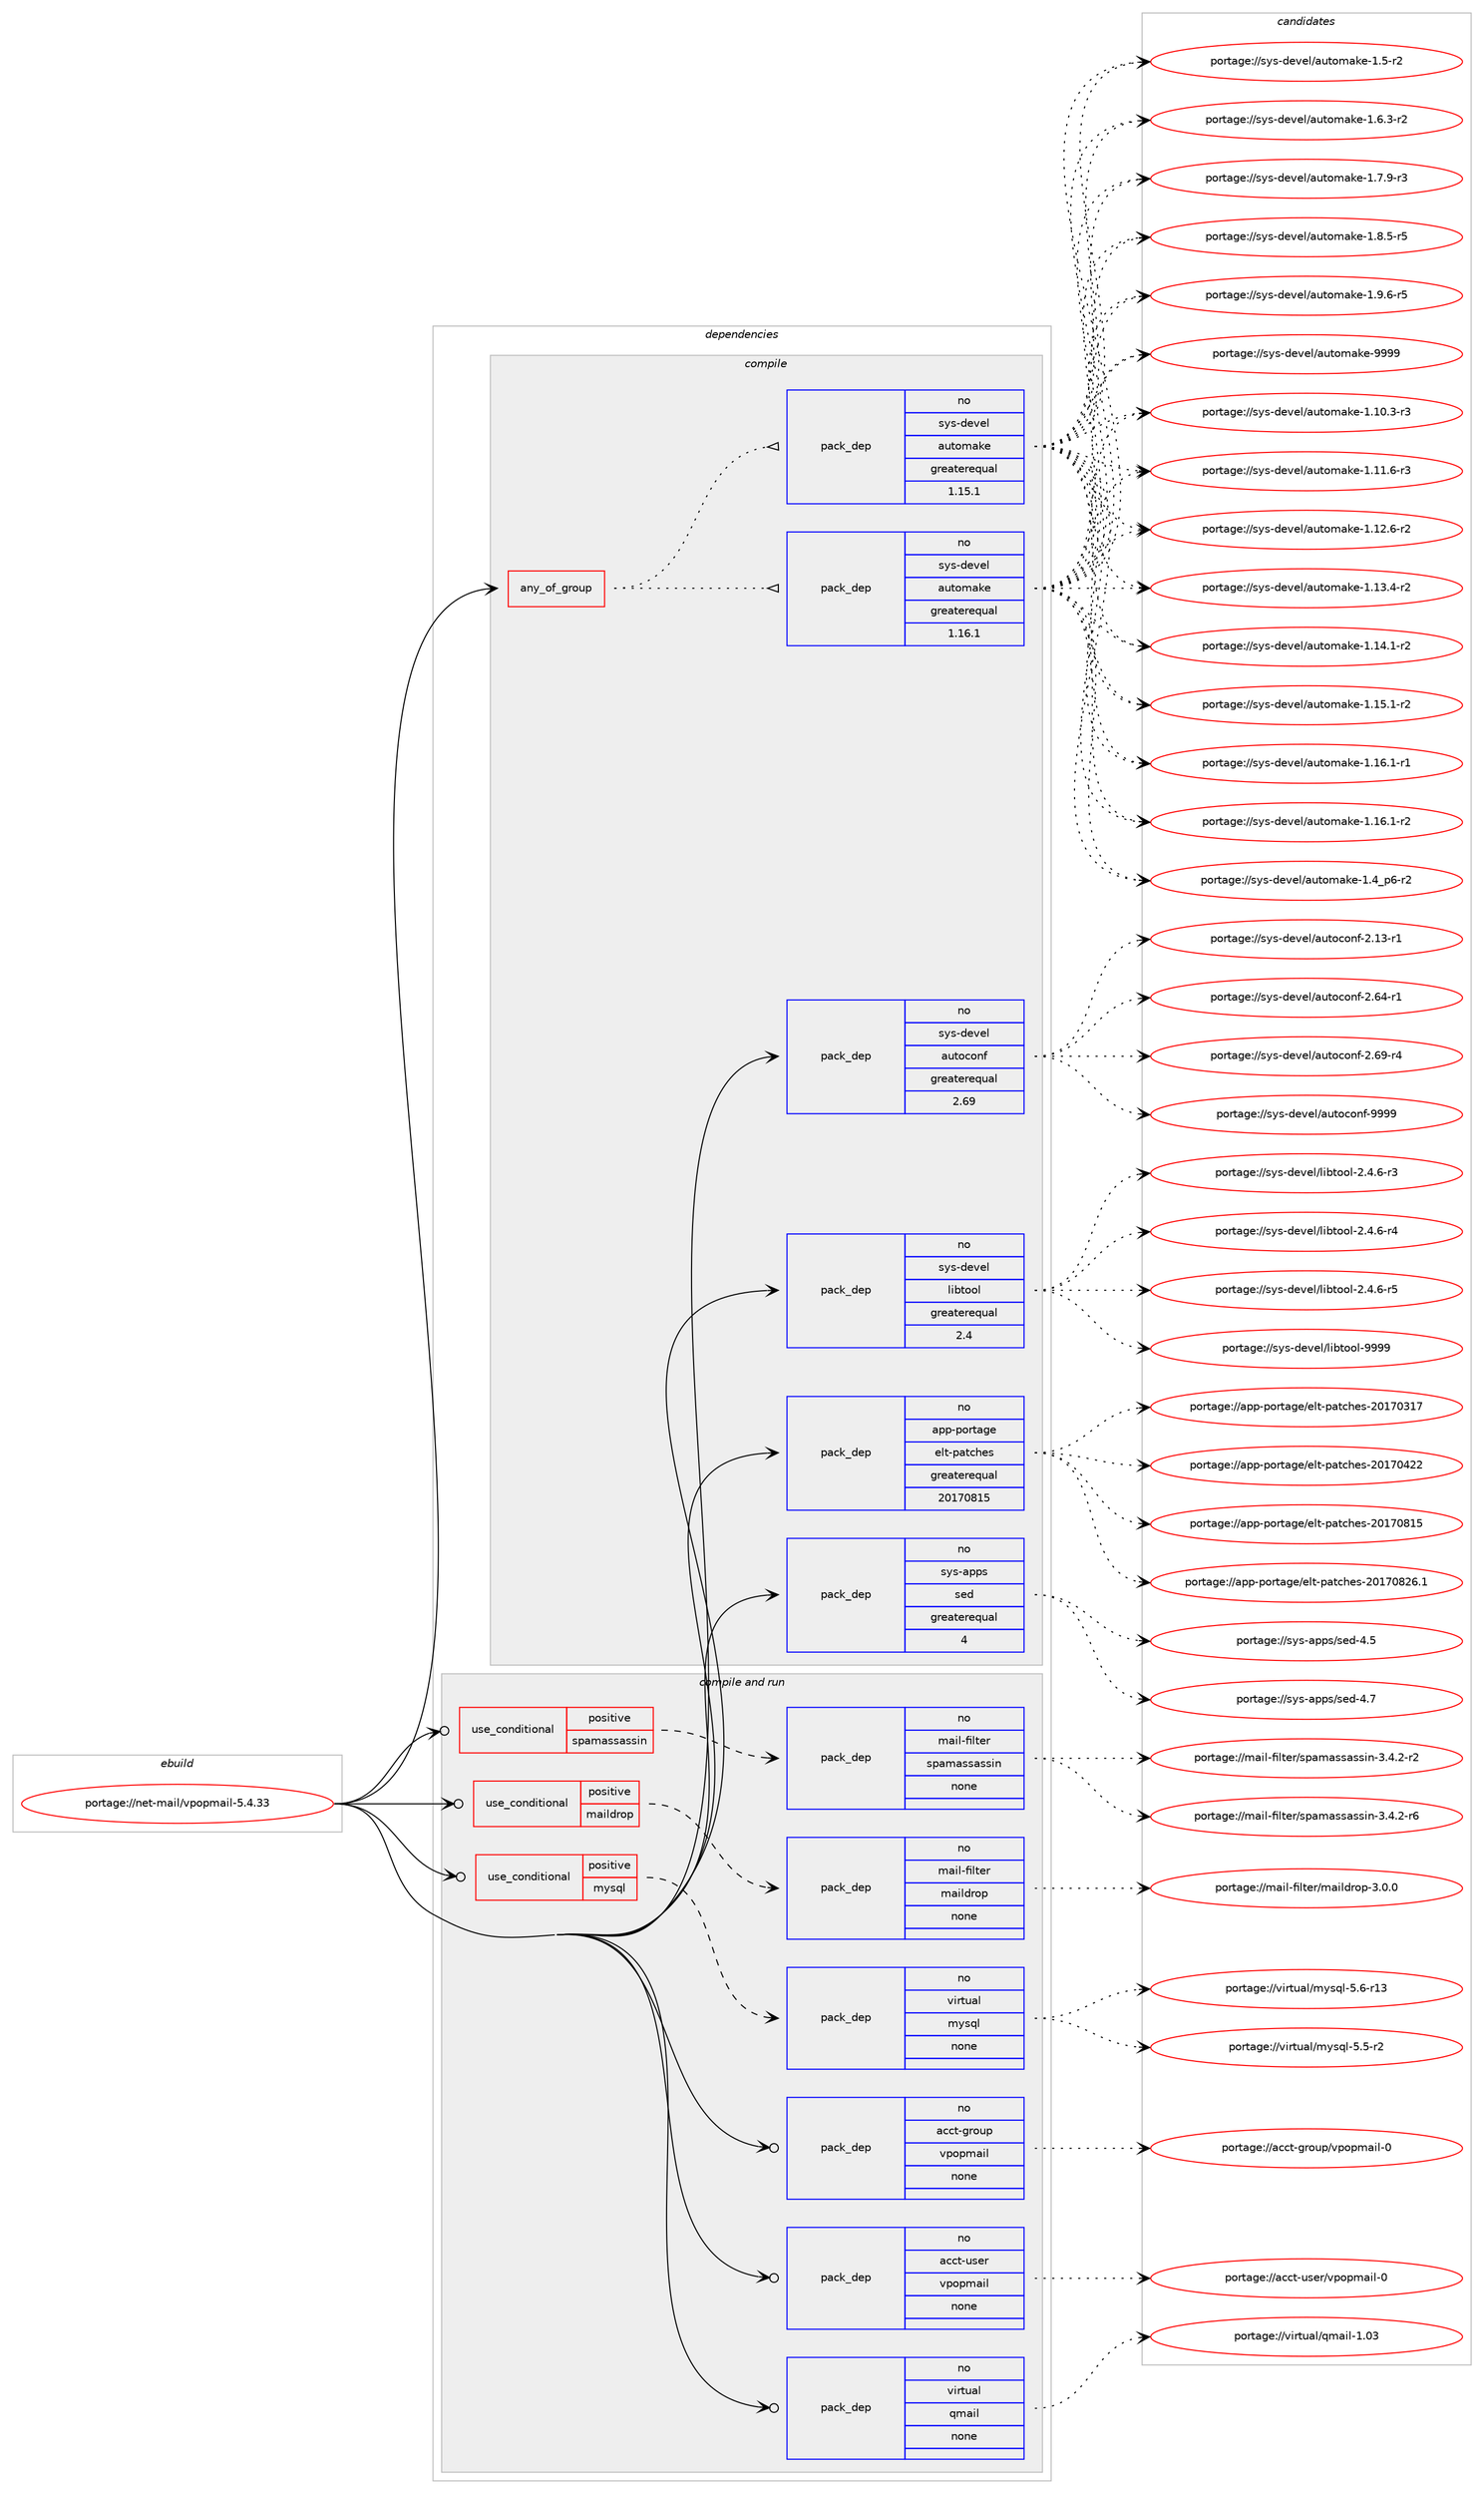 digraph prolog {

# *************
# Graph options
# *************

newrank=true;
concentrate=true;
compound=true;
graph [rankdir=LR,fontname=Helvetica,fontsize=10,ranksep=1.5];#, ranksep=2.5, nodesep=0.2];
edge  [arrowhead=vee];
node  [fontname=Helvetica,fontsize=10];

# **********
# The ebuild
# **********

subgraph cluster_leftcol {
color=gray;
rank=same;
label=<<i>ebuild</i>>;
id [label="portage://net-mail/vpopmail-5.4.33", color=red, width=4, href="../net-mail/vpopmail-5.4.33.svg"];
}

# ****************
# The dependencies
# ****************

subgraph cluster_midcol {
color=gray;
label=<<i>dependencies</i>>;
subgraph cluster_compile {
fillcolor="#eeeeee";
style=filled;
label=<<i>compile</i>>;
subgraph any5909 {
dependency363648 [label=<<TABLE BORDER="0" CELLBORDER="1" CELLSPACING="0" CELLPADDING="4"><TR><TD CELLPADDING="10">any_of_group</TD></TR></TABLE>>, shape=none, color=red];subgraph pack266541 {
dependency363649 [label=<<TABLE BORDER="0" CELLBORDER="1" CELLSPACING="0" CELLPADDING="4" WIDTH="220"><TR><TD ROWSPAN="6" CELLPADDING="30">pack_dep</TD></TR><TR><TD WIDTH="110">no</TD></TR><TR><TD>sys-devel</TD></TR><TR><TD>automake</TD></TR><TR><TD>greaterequal</TD></TR><TR><TD>1.16.1</TD></TR></TABLE>>, shape=none, color=blue];
}
dependency363648:e -> dependency363649:w [weight=20,style="dotted",arrowhead="oinv"];
subgraph pack266542 {
dependency363650 [label=<<TABLE BORDER="0" CELLBORDER="1" CELLSPACING="0" CELLPADDING="4" WIDTH="220"><TR><TD ROWSPAN="6" CELLPADDING="30">pack_dep</TD></TR><TR><TD WIDTH="110">no</TD></TR><TR><TD>sys-devel</TD></TR><TR><TD>automake</TD></TR><TR><TD>greaterequal</TD></TR><TR><TD>1.15.1</TD></TR></TABLE>>, shape=none, color=blue];
}
dependency363648:e -> dependency363650:w [weight=20,style="dotted",arrowhead="oinv"];
}
id:e -> dependency363648:w [weight=20,style="solid",arrowhead="vee"];
subgraph pack266543 {
dependency363651 [label=<<TABLE BORDER="0" CELLBORDER="1" CELLSPACING="0" CELLPADDING="4" WIDTH="220"><TR><TD ROWSPAN="6" CELLPADDING="30">pack_dep</TD></TR><TR><TD WIDTH="110">no</TD></TR><TR><TD>app-portage</TD></TR><TR><TD>elt-patches</TD></TR><TR><TD>greaterequal</TD></TR><TR><TD>20170815</TD></TR></TABLE>>, shape=none, color=blue];
}
id:e -> dependency363651:w [weight=20,style="solid",arrowhead="vee"];
subgraph pack266544 {
dependency363652 [label=<<TABLE BORDER="0" CELLBORDER="1" CELLSPACING="0" CELLPADDING="4" WIDTH="220"><TR><TD ROWSPAN="6" CELLPADDING="30">pack_dep</TD></TR><TR><TD WIDTH="110">no</TD></TR><TR><TD>sys-apps</TD></TR><TR><TD>sed</TD></TR><TR><TD>greaterequal</TD></TR><TR><TD>4</TD></TR></TABLE>>, shape=none, color=blue];
}
id:e -> dependency363652:w [weight=20,style="solid",arrowhead="vee"];
subgraph pack266545 {
dependency363653 [label=<<TABLE BORDER="0" CELLBORDER="1" CELLSPACING="0" CELLPADDING="4" WIDTH="220"><TR><TD ROWSPAN="6" CELLPADDING="30">pack_dep</TD></TR><TR><TD WIDTH="110">no</TD></TR><TR><TD>sys-devel</TD></TR><TR><TD>autoconf</TD></TR><TR><TD>greaterequal</TD></TR><TR><TD>2.69</TD></TR></TABLE>>, shape=none, color=blue];
}
id:e -> dependency363653:w [weight=20,style="solid",arrowhead="vee"];
subgraph pack266546 {
dependency363654 [label=<<TABLE BORDER="0" CELLBORDER="1" CELLSPACING="0" CELLPADDING="4" WIDTH="220"><TR><TD ROWSPAN="6" CELLPADDING="30">pack_dep</TD></TR><TR><TD WIDTH="110">no</TD></TR><TR><TD>sys-devel</TD></TR><TR><TD>libtool</TD></TR><TR><TD>greaterequal</TD></TR><TR><TD>2.4</TD></TR></TABLE>>, shape=none, color=blue];
}
id:e -> dependency363654:w [weight=20,style="solid",arrowhead="vee"];
}
subgraph cluster_compileandrun {
fillcolor="#eeeeee";
style=filled;
label=<<i>compile and run</i>>;
subgraph cond91046 {
dependency363655 [label=<<TABLE BORDER="0" CELLBORDER="1" CELLSPACING="0" CELLPADDING="4"><TR><TD ROWSPAN="3" CELLPADDING="10">use_conditional</TD></TR><TR><TD>positive</TD></TR><TR><TD>maildrop</TD></TR></TABLE>>, shape=none, color=red];
subgraph pack266547 {
dependency363656 [label=<<TABLE BORDER="0" CELLBORDER="1" CELLSPACING="0" CELLPADDING="4" WIDTH="220"><TR><TD ROWSPAN="6" CELLPADDING="30">pack_dep</TD></TR><TR><TD WIDTH="110">no</TD></TR><TR><TD>mail-filter</TD></TR><TR><TD>maildrop</TD></TR><TR><TD>none</TD></TR><TR><TD></TD></TR></TABLE>>, shape=none, color=blue];
}
dependency363655:e -> dependency363656:w [weight=20,style="dashed",arrowhead="vee"];
}
id:e -> dependency363655:w [weight=20,style="solid",arrowhead="odotvee"];
subgraph cond91047 {
dependency363657 [label=<<TABLE BORDER="0" CELLBORDER="1" CELLSPACING="0" CELLPADDING="4"><TR><TD ROWSPAN="3" CELLPADDING="10">use_conditional</TD></TR><TR><TD>positive</TD></TR><TR><TD>mysql</TD></TR></TABLE>>, shape=none, color=red];
subgraph pack266548 {
dependency363658 [label=<<TABLE BORDER="0" CELLBORDER="1" CELLSPACING="0" CELLPADDING="4" WIDTH="220"><TR><TD ROWSPAN="6" CELLPADDING="30">pack_dep</TD></TR><TR><TD WIDTH="110">no</TD></TR><TR><TD>virtual</TD></TR><TR><TD>mysql</TD></TR><TR><TD>none</TD></TR><TR><TD></TD></TR></TABLE>>, shape=none, color=blue];
}
dependency363657:e -> dependency363658:w [weight=20,style="dashed",arrowhead="vee"];
}
id:e -> dependency363657:w [weight=20,style="solid",arrowhead="odotvee"];
subgraph cond91048 {
dependency363659 [label=<<TABLE BORDER="0" CELLBORDER="1" CELLSPACING="0" CELLPADDING="4"><TR><TD ROWSPAN="3" CELLPADDING="10">use_conditional</TD></TR><TR><TD>positive</TD></TR><TR><TD>spamassassin</TD></TR></TABLE>>, shape=none, color=red];
subgraph pack266549 {
dependency363660 [label=<<TABLE BORDER="0" CELLBORDER="1" CELLSPACING="0" CELLPADDING="4" WIDTH="220"><TR><TD ROWSPAN="6" CELLPADDING="30">pack_dep</TD></TR><TR><TD WIDTH="110">no</TD></TR><TR><TD>mail-filter</TD></TR><TR><TD>spamassassin</TD></TR><TR><TD>none</TD></TR><TR><TD></TD></TR></TABLE>>, shape=none, color=blue];
}
dependency363659:e -> dependency363660:w [weight=20,style="dashed",arrowhead="vee"];
}
id:e -> dependency363659:w [weight=20,style="solid",arrowhead="odotvee"];
subgraph pack266550 {
dependency363661 [label=<<TABLE BORDER="0" CELLBORDER="1" CELLSPACING="0" CELLPADDING="4" WIDTH="220"><TR><TD ROWSPAN="6" CELLPADDING="30">pack_dep</TD></TR><TR><TD WIDTH="110">no</TD></TR><TR><TD>acct-group</TD></TR><TR><TD>vpopmail</TD></TR><TR><TD>none</TD></TR><TR><TD></TD></TR></TABLE>>, shape=none, color=blue];
}
id:e -> dependency363661:w [weight=20,style="solid",arrowhead="odotvee"];
subgraph pack266551 {
dependency363662 [label=<<TABLE BORDER="0" CELLBORDER="1" CELLSPACING="0" CELLPADDING="4" WIDTH="220"><TR><TD ROWSPAN="6" CELLPADDING="30">pack_dep</TD></TR><TR><TD WIDTH="110">no</TD></TR><TR><TD>acct-user</TD></TR><TR><TD>vpopmail</TD></TR><TR><TD>none</TD></TR><TR><TD></TD></TR></TABLE>>, shape=none, color=blue];
}
id:e -> dependency363662:w [weight=20,style="solid",arrowhead="odotvee"];
subgraph pack266552 {
dependency363663 [label=<<TABLE BORDER="0" CELLBORDER="1" CELLSPACING="0" CELLPADDING="4" WIDTH="220"><TR><TD ROWSPAN="6" CELLPADDING="30">pack_dep</TD></TR><TR><TD WIDTH="110">no</TD></TR><TR><TD>virtual</TD></TR><TR><TD>qmail</TD></TR><TR><TD>none</TD></TR><TR><TD></TD></TR></TABLE>>, shape=none, color=blue];
}
id:e -> dependency363663:w [weight=20,style="solid",arrowhead="odotvee"];
}
subgraph cluster_run {
fillcolor="#eeeeee";
style=filled;
label=<<i>run</i>>;
}
}

# **************
# The candidates
# **************

subgraph cluster_choices {
rank=same;
color=gray;
label=<<i>candidates</i>>;

subgraph choice266541 {
color=black;
nodesep=1;
choiceportage11512111545100101118101108479711711611110997107101454946494846514511451 [label="portage://sys-devel/automake-1.10.3-r3", color=red, width=4,href="../sys-devel/automake-1.10.3-r3.svg"];
choiceportage11512111545100101118101108479711711611110997107101454946494946544511451 [label="portage://sys-devel/automake-1.11.6-r3", color=red, width=4,href="../sys-devel/automake-1.11.6-r3.svg"];
choiceportage11512111545100101118101108479711711611110997107101454946495046544511450 [label="portage://sys-devel/automake-1.12.6-r2", color=red, width=4,href="../sys-devel/automake-1.12.6-r2.svg"];
choiceportage11512111545100101118101108479711711611110997107101454946495146524511450 [label="portage://sys-devel/automake-1.13.4-r2", color=red, width=4,href="../sys-devel/automake-1.13.4-r2.svg"];
choiceportage11512111545100101118101108479711711611110997107101454946495246494511450 [label="portage://sys-devel/automake-1.14.1-r2", color=red, width=4,href="../sys-devel/automake-1.14.1-r2.svg"];
choiceportage11512111545100101118101108479711711611110997107101454946495346494511450 [label="portage://sys-devel/automake-1.15.1-r2", color=red, width=4,href="../sys-devel/automake-1.15.1-r2.svg"];
choiceportage11512111545100101118101108479711711611110997107101454946495446494511449 [label="portage://sys-devel/automake-1.16.1-r1", color=red, width=4,href="../sys-devel/automake-1.16.1-r1.svg"];
choiceportage11512111545100101118101108479711711611110997107101454946495446494511450 [label="portage://sys-devel/automake-1.16.1-r2", color=red, width=4,href="../sys-devel/automake-1.16.1-r2.svg"];
choiceportage115121115451001011181011084797117116111109971071014549465295112544511450 [label="portage://sys-devel/automake-1.4_p6-r2", color=red, width=4,href="../sys-devel/automake-1.4_p6-r2.svg"];
choiceportage11512111545100101118101108479711711611110997107101454946534511450 [label="portage://sys-devel/automake-1.5-r2", color=red, width=4,href="../sys-devel/automake-1.5-r2.svg"];
choiceportage115121115451001011181011084797117116111109971071014549465446514511450 [label="portage://sys-devel/automake-1.6.3-r2", color=red, width=4,href="../sys-devel/automake-1.6.3-r2.svg"];
choiceportage115121115451001011181011084797117116111109971071014549465546574511451 [label="portage://sys-devel/automake-1.7.9-r3", color=red, width=4,href="../sys-devel/automake-1.7.9-r3.svg"];
choiceportage115121115451001011181011084797117116111109971071014549465646534511453 [label="portage://sys-devel/automake-1.8.5-r5", color=red, width=4,href="../sys-devel/automake-1.8.5-r5.svg"];
choiceportage115121115451001011181011084797117116111109971071014549465746544511453 [label="portage://sys-devel/automake-1.9.6-r5", color=red, width=4,href="../sys-devel/automake-1.9.6-r5.svg"];
choiceportage115121115451001011181011084797117116111109971071014557575757 [label="portage://sys-devel/automake-9999", color=red, width=4,href="../sys-devel/automake-9999.svg"];
dependency363649:e -> choiceportage11512111545100101118101108479711711611110997107101454946494846514511451:w [style=dotted,weight="100"];
dependency363649:e -> choiceportage11512111545100101118101108479711711611110997107101454946494946544511451:w [style=dotted,weight="100"];
dependency363649:e -> choiceportage11512111545100101118101108479711711611110997107101454946495046544511450:w [style=dotted,weight="100"];
dependency363649:e -> choiceportage11512111545100101118101108479711711611110997107101454946495146524511450:w [style=dotted,weight="100"];
dependency363649:e -> choiceportage11512111545100101118101108479711711611110997107101454946495246494511450:w [style=dotted,weight="100"];
dependency363649:e -> choiceportage11512111545100101118101108479711711611110997107101454946495346494511450:w [style=dotted,weight="100"];
dependency363649:e -> choiceportage11512111545100101118101108479711711611110997107101454946495446494511449:w [style=dotted,weight="100"];
dependency363649:e -> choiceportage11512111545100101118101108479711711611110997107101454946495446494511450:w [style=dotted,weight="100"];
dependency363649:e -> choiceportage115121115451001011181011084797117116111109971071014549465295112544511450:w [style=dotted,weight="100"];
dependency363649:e -> choiceportage11512111545100101118101108479711711611110997107101454946534511450:w [style=dotted,weight="100"];
dependency363649:e -> choiceportage115121115451001011181011084797117116111109971071014549465446514511450:w [style=dotted,weight="100"];
dependency363649:e -> choiceportage115121115451001011181011084797117116111109971071014549465546574511451:w [style=dotted,weight="100"];
dependency363649:e -> choiceportage115121115451001011181011084797117116111109971071014549465646534511453:w [style=dotted,weight="100"];
dependency363649:e -> choiceportage115121115451001011181011084797117116111109971071014549465746544511453:w [style=dotted,weight="100"];
dependency363649:e -> choiceportage115121115451001011181011084797117116111109971071014557575757:w [style=dotted,weight="100"];
}
subgraph choice266542 {
color=black;
nodesep=1;
choiceportage11512111545100101118101108479711711611110997107101454946494846514511451 [label="portage://sys-devel/automake-1.10.3-r3", color=red, width=4,href="../sys-devel/automake-1.10.3-r3.svg"];
choiceportage11512111545100101118101108479711711611110997107101454946494946544511451 [label="portage://sys-devel/automake-1.11.6-r3", color=red, width=4,href="../sys-devel/automake-1.11.6-r3.svg"];
choiceportage11512111545100101118101108479711711611110997107101454946495046544511450 [label="portage://sys-devel/automake-1.12.6-r2", color=red, width=4,href="../sys-devel/automake-1.12.6-r2.svg"];
choiceportage11512111545100101118101108479711711611110997107101454946495146524511450 [label="portage://sys-devel/automake-1.13.4-r2", color=red, width=4,href="../sys-devel/automake-1.13.4-r2.svg"];
choiceportage11512111545100101118101108479711711611110997107101454946495246494511450 [label="portage://sys-devel/automake-1.14.1-r2", color=red, width=4,href="../sys-devel/automake-1.14.1-r2.svg"];
choiceportage11512111545100101118101108479711711611110997107101454946495346494511450 [label="portage://sys-devel/automake-1.15.1-r2", color=red, width=4,href="../sys-devel/automake-1.15.1-r2.svg"];
choiceportage11512111545100101118101108479711711611110997107101454946495446494511449 [label="portage://sys-devel/automake-1.16.1-r1", color=red, width=4,href="../sys-devel/automake-1.16.1-r1.svg"];
choiceportage11512111545100101118101108479711711611110997107101454946495446494511450 [label="portage://sys-devel/automake-1.16.1-r2", color=red, width=4,href="../sys-devel/automake-1.16.1-r2.svg"];
choiceportage115121115451001011181011084797117116111109971071014549465295112544511450 [label="portage://sys-devel/automake-1.4_p6-r2", color=red, width=4,href="../sys-devel/automake-1.4_p6-r2.svg"];
choiceportage11512111545100101118101108479711711611110997107101454946534511450 [label="portage://sys-devel/automake-1.5-r2", color=red, width=4,href="../sys-devel/automake-1.5-r2.svg"];
choiceportage115121115451001011181011084797117116111109971071014549465446514511450 [label="portage://sys-devel/automake-1.6.3-r2", color=red, width=4,href="../sys-devel/automake-1.6.3-r2.svg"];
choiceportage115121115451001011181011084797117116111109971071014549465546574511451 [label="portage://sys-devel/automake-1.7.9-r3", color=red, width=4,href="../sys-devel/automake-1.7.9-r3.svg"];
choiceportage115121115451001011181011084797117116111109971071014549465646534511453 [label="portage://sys-devel/automake-1.8.5-r5", color=red, width=4,href="../sys-devel/automake-1.8.5-r5.svg"];
choiceportage115121115451001011181011084797117116111109971071014549465746544511453 [label="portage://sys-devel/automake-1.9.6-r5", color=red, width=4,href="../sys-devel/automake-1.9.6-r5.svg"];
choiceportage115121115451001011181011084797117116111109971071014557575757 [label="portage://sys-devel/automake-9999", color=red, width=4,href="../sys-devel/automake-9999.svg"];
dependency363650:e -> choiceportage11512111545100101118101108479711711611110997107101454946494846514511451:w [style=dotted,weight="100"];
dependency363650:e -> choiceportage11512111545100101118101108479711711611110997107101454946494946544511451:w [style=dotted,weight="100"];
dependency363650:e -> choiceportage11512111545100101118101108479711711611110997107101454946495046544511450:w [style=dotted,weight="100"];
dependency363650:e -> choiceportage11512111545100101118101108479711711611110997107101454946495146524511450:w [style=dotted,weight="100"];
dependency363650:e -> choiceportage11512111545100101118101108479711711611110997107101454946495246494511450:w [style=dotted,weight="100"];
dependency363650:e -> choiceportage11512111545100101118101108479711711611110997107101454946495346494511450:w [style=dotted,weight="100"];
dependency363650:e -> choiceportage11512111545100101118101108479711711611110997107101454946495446494511449:w [style=dotted,weight="100"];
dependency363650:e -> choiceportage11512111545100101118101108479711711611110997107101454946495446494511450:w [style=dotted,weight="100"];
dependency363650:e -> choiceportage115121115451001011181011084797117116111109971071014549465295112544511450:w [style=dotted,weight="100"];
dependency363650:e -> choiceportage11512111545100101118101108479711711611110997107101454946534511450:w [style=dotted,weight="100"];
dependency363650:e -> choiceportage115121115451001011181011084797117116111109971071014549465446514511450:w [style=dotted,weight="100"];
dependency363650:e -> choiceportage115121115451001011181011084797117116111109971071014549465546574511451:w [style=dotted,weight="100"];
dependency363650:e -> choiceportage115121115451001011181011084797117116111109971071014549465646534511453:w [style=dotted,weight="100"];
dependency363650:e -> choiceportage115121115451001011181011084797117116111109971071014549465746544511453:w [style=dotted,weight="100"];
dependency363650:e -> choiceportage115121115451001011181011084797117116111109971071014557575757:w [style=dotted,weight="100"];
}
subgraph choice266543 {
color=black;
nodesep=1;
choiceportage97112112451121111141169710310147101108116451129711699104101115455048495548514955 [label="portage://app-portage/elt-patches-20170317", color=red, width=4,href="../app-portage/elt-patches-20170317.svg"];
choiceportage97112112451121111141169710310147101108116451129711699104101115455048495548525050 [label="portage://app-portage/elt-patches-20170422", color=red, width=4,href="../app-portage/elt-patches-20170422.svg"];
choiceportage97112112451121111141169710310147101108116451129711699104101115455048495548564953 [label="portage://app-portage/elt-patches-20170815", color=red, width=4,href="../app-portage/elt-patches-20170815.svg"];
choiceportage971121124511211111411697103101471011081164511297116991041011154550484955485650544649 [label="portage://app-portage/elt-patches-20170826.1", color=red, width=4,href="../app-portage/elt-patches-20170826.1.svg"];
dependency363651:e -> choiceportage97112112451121111141169710310147101108116451129711699104101115455048495548514955:w [style=dotted,weight="100"];
dependency363651:e -> choiceportage97112112451121111141169710310147101108116451129711699104101115455048495548525050:w [style=dotted,weight="100"];
dependency363651:e -> choiceportage97112112451121111141169710310147101108116451129711699104101115455048495548564953:w [style=dotted,weight="100"];
dependency363651:e -> choiceportage971121124511211111411697103101471011081164511297116991041011154550484955485650544649:w [style=dotted,weight="100"];
}
subgraph choice266544 {
color=black;
nodesep=1;
choiceportage11512111545971121121154711510110045524653 [label="portage://sys-apps/sed-4.5", color=red, width=4,href="../sys-apps/sed-4.5.svg"];
choiceportage11512111545971121121154711510110045524655 [label="portage://sys-apps/sed-4.7", color=red, width=4,href="../sys-apps/sed-4.7.svg"];
dependency363652:e -> choiceportage11512111545971121121154711510110045524653:w [style=dotted,weight="100"];
dependency363652:e -> choiceportage11512111545971121121154711510110045524655:w [style=dotted,weight="100"];
}
subgraph choice266545 {
color=black;
nodesep=1;
choiceportage1151211154510010111810110847971171161119911111010245504649514511449 [label="portage://sys-devel/autoconf-2.13-r1", color=red, width=4,href="../sys-devel/autoconf-2.13-r1.svg"];
choiceportage1151211154510010111810110847971171161119911111010245504654524511449 [label="portage://sys-devel/autoconf-2.64-r1", color=red, width=4,href="../sys-devel/autoconf-2.64-r1.svg"];
choiceportage1151211154510010111810110847971171161119911111010245504654574511452 [label="portage://sys-devel/autoconf-2.69-r4", color=red, width=4,href="../sys-devel/autoconf-2.69-r4.svg"];
choiceportage115121115451001011181011084797117116111991111101024557575757 [label="portage://sys-devel/autoconf-9999", color=red, width=4,href="../sys-devel/autoconf-9999.svg"];
dependency363653:e -> choiceportage1151211154510010111810110847971171161119911111010245504649514511449:w [style=dotted,weight="100"];
dependency363653:e -> choiceportage1151211154510010111810110847971171161119911111010245504654524511449:w [style=dotted,weight="100"];
dependency363653:e -> choiceportage1151211154510010111810110847971171161119911111010245504654574511452:w [style=dotted,weight="100"];
dependency363653:e -> choiceportage115121115451001011181011084797117116111991111101024557575757:w [style=dotted,weight="100"];
}
subgraph choice266546 {
color=black;
nodesep=1;
choiceportage1151211154510010111810110847108105981161111111084550465246544511451 [label="portage://sys-devel/libtool-2.4.6-r3", color=red, width=4,href="../sys-devel/libtool-2.4.6-r3.svg"];
choiceportage1151211154510010111810110847108105981161111111084550465246544511452 [label="portage://sys-devel/libtool-2.4.6-r4", color=red, width=4,href="../sys-devel/libtool-2.4.6-r4.svg"];
choiceportage1151211154510010111810110847108105981161111111084550465246544511453 [label="portage://sys-devel/libtool-2.4.6-r5", color=red, width=4,href="../sys-devel/libtool-2.4.6-r5.svg"];
choiceportage1151211154510010111810110847108105981161111111084557575757 [label="portage://sys-devel/libtool-9999", color=red, width=4,href="../sys-devel/libtool-9999.svg"];
dependency363654:e -> choiceportage1151211154510010111810110847108105981161111111084550465246544511451:w [style=dotted,weight="100"];
dependency363654:e -> choiceportage1151211154510010111810110847108105981161111111084550465246544511452:w [style=dotted,weight="100"];
dependency363654:e -> choiceportage1151211154510010111810110847108105981161111111084550465246544511453:w [style=dotted,weight="100"];
dependency363654:e -> choiceportage1151211154510010111810110847108105981161111111084557575757:w [style=dotted,weight="100"];
}
subgraph choice266547 {
color=black;
nodesep=1;
choiceportage10997105108451021051081161011144710997105108100114111112455146484648 [label="portage://mail-filter/maildrop-3.0.0", color=red, width=4,href="../mail-filter/maildrop-3.0.0.svg"];
dependency363656:e -> choiceportage10997105108451021051081161011144710997105108100114111112455146484648:w [style=dotted,weight="100"];
}
subgraph choice266548 {
color=black;
nodesep=1;
choiceportage1181051141161179710847109121115113108455346534511450 [label="portage://virtual/mysql-5.5-r2", color=red, width=4,href="../virtual/mysql-5.5-r2.svg"];
choiceportage118105114116117971084710912111511310845534654451144951 [label="portage://virtual/mysql-5.6-r13", color=red, width=4,href="../virtual/mysql-5.6-r13.svg"];
dependency363658:e -> choiceportage1181051141161179710847109121115113108455346534511450:w [style=dotted,weight="100"];
dependency363658:e -> choiceportage118105114116117971084710912111511310845534654451144951:w [style=dotted,weight="100"];
}
subgraph choice266549 {
color=black;
nodesep=1;
choiceportage1099710510845102105108116101114471151129710997115115971151151051104551465246504511450 [label="portage://mail-filter/spamassassin-3.4.2-r2", color=red, width=4,href="../mail-filter/spamassassin-3.4.2-r2.svg"];
choiceportage1099710510845102105108116101114471151129710997115115971151151051104551465246504511454 [label="portage://mail-filter/spamassassin-3.4.2-r6", color=red, width=4,href="../mail-filter/spamassassin-3.4.2-r6.svg"];
dependency363660:e -> choiceportage1099710510845102105108116101114471151129710997115115971151151051104551465246504511450:w [style=dotted,weight="100"];
dependency363660:e -> choiceportage1099710510845102105108116101114471151129710997115115971151151051104551465246504511454:w [style=dotted,weight="100"];
}
subgraph choice266550 {
color=black;
nodesep=1;
choiceportage9799991164510311411111711247118112111112109971051084548 [label="portage://acct-group/vpopmail-0", color=red, width=4,href="../acct-group/vpopmail-0.svg"];
dependency363661:e -> choiceportage9799991164510311411111711247118112111112109971051084548:w [style=dotted,weight="100"];
}
subgraph choice266551 {
color=black;
nodesep=1;
choiceportage9799991164511711510111447118112111112109971051084548 [label="portage://acct-user/vpopmail-0", color=red, width=4,href="../acct-user/vpopmail-0.svg"];
dependency363662:e -> choiceportage9799991164511711510111447118112111112109971051084548:w [style=dotted,weight="100"];
}
subgraph choice266552 {
color=black;
nodesep=1;
choiceportage1181051141161179710847113109971051084549464851 [label="portage://virtual/qmail-1.03", color=red, width=4,href="../virtual/qmail-1.03.svg"];
dependency363663:e -> choiceportage1181051141161179710847113109971051084549464851:w [style=dotted,weight="100"];
}
}

}

